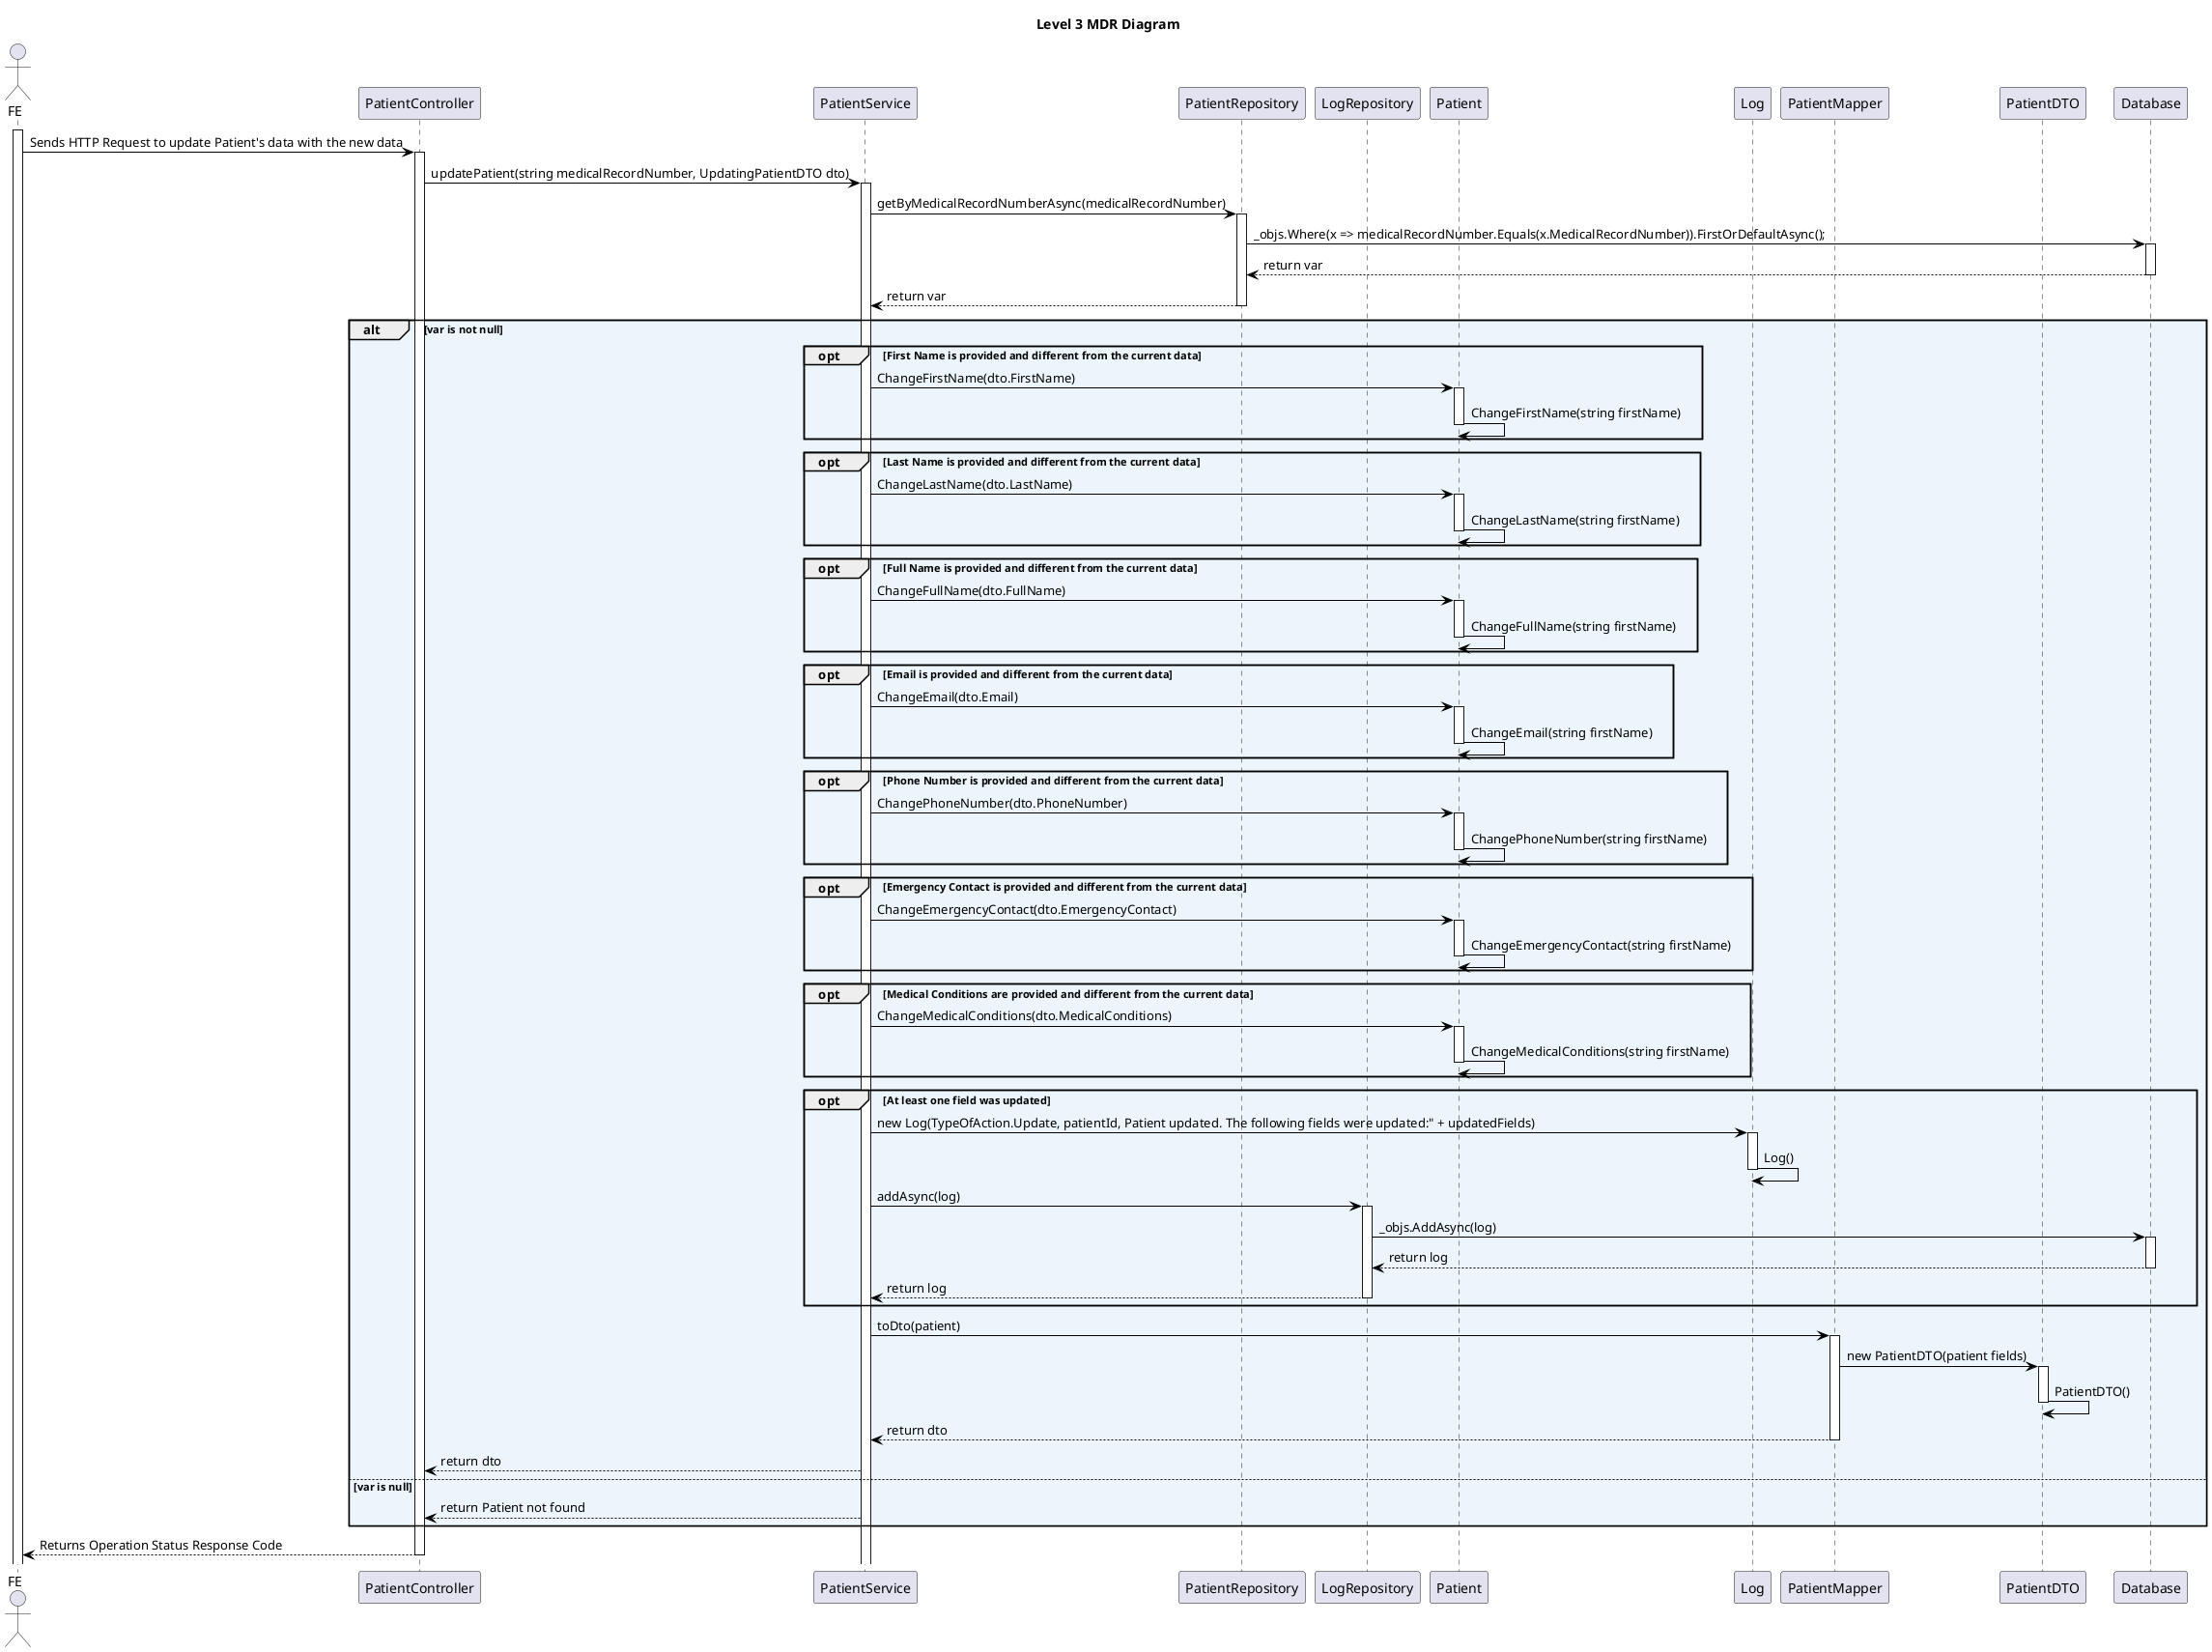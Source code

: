 @startuml level_3_MDR

title Level 3 MDR Diagram

hide empty members
'skinparam Linetype ortho

skinparam class {
    BackgroundColor<<valueObject>> #D6EAF8
    BackgroundColor<<root>> #FDEBD0
    BackgroundColor<<service>> #D1F2EB
    BackgroundColor #FEF9E7
    ArrowColor Black
}

skinparam package {
    BackgroundColor #EBF5FB
}

actor FE as FE
participant "PatientController" AS C
participant "PatientService" AS S
participant "PatientRepository" AS R
participant "LogRepository" AS LR
participant "Patient" AS P
participant "Log" AS L
participant "PatientMapper" AS M
participant "PatientDTO" AS D
participant "Database" AS DB

activate FE
FE -> C: Sends HTTP Request to update Patient's data with the new data
activate C
C -> S: updatePatient(string medicalRecordNumber, UpdatingPatientDTO dto)
activate S
S -> R: getByMedicalRecordNumberAsync(medicalRecordNumber)
activate R
R -> DB: _objs.Where(x => medicalRecordNumber.Equals(x.MedicalRecordNumber)).FirstOrDefaultAsync();
activate DB
DB --> R: return var
deactivate DB
R --> S: return var
deactivate R
alt var is not null
    opt First Name is provided and different from the current data
        S -> P: ChangeFirstName(dto.FirstName)
        activate P
        P -> P: ChangeFirstName(string firstName)
        deactivate P
    end
    opt Last Name is provided and different from the current data
        S -> P: ChangeLastName(dto.LastName)
        activate P
        P -> P: ChangeLastName(string firstName)
        deactivate P
    end
    opt Full Name is provided and different from the current data
        S -> P: ChangeFullName(dto.FullName)
        activate P
        P -> P: ChangeFullName(string firstName)
        deactivate P
    end
    opt Email is provided and different from the current data
        S -> P: ChangeEmail(dto.Email)
        activate P
        P -> P: ChangeEmail(string firstName)
        deactivate P
    end
    opt Phone Number is provided and different from the current data
        S -> P: ChangePhoneNumber(dto.PhoneNumber)
        activate P
        P -> P: ChangePhoneNumber(string firstName)
        deactivate P
    end
    opt Emergency Contact is provided and different from the current data
        S -> P: ChangeEmergencyContact(dto.EmergencyContact)
        activate P
        P -> P: ChangeEmergencyContact(string firstName)
        deactivate P
    end
    opt Medical Conditions are provided and different from the current data
        S -> P: ChangeMedicalConditions(dto.MedicalConditions)
        activate P
        P -> P: ChangeMedicalConditions(string firstName)
        deactivate P
    end
    opt At least one field was updated
        S -> L: new Log(TypeOfAction.Update, patientId, Patient updated. The following fields were updated:" + updatedFields)
        activate L
        L -> L: Log()
        deactivate L
        S -> LR: addAsync(log)
        activate LR
        LR -> DB: _objs.AddAsync(log)
        activate DB
        DB --> LR: return log
        deactivate DB
        LR --> S: return log
        deactivate LR
    end
    S -> M: toDto(patient)
    activate M
    M -> D: new PatientDTO(patient fields)
    activate D
    D -> D: PatientDTO()
    deactivate D
    M --> S: return dto
    deactivate M
    S --> C: return dto
else var is null
    S --> C: return Patient not found
end
C --> FE: Returns Operation Status Response Code
deactivate C

@enduml